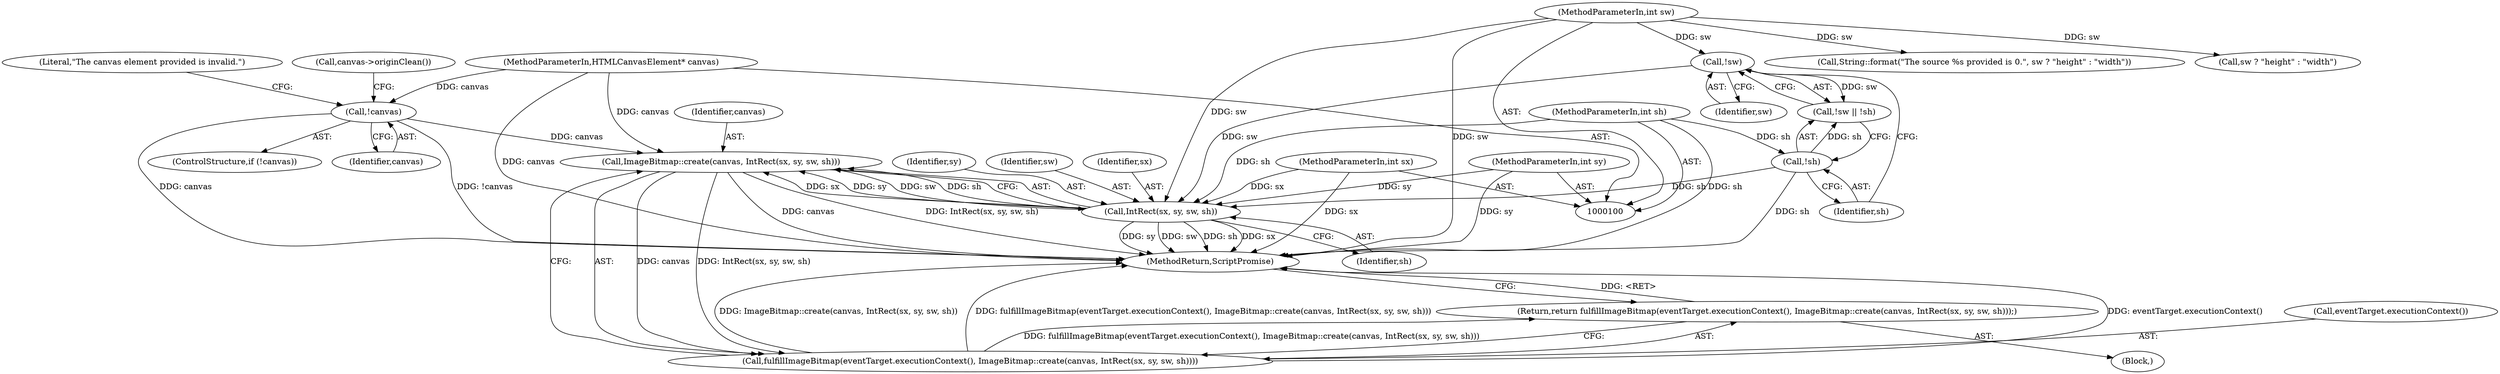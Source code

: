 digraph "1_Chrome_e9c887a80115ddc5c011380f132fe4b36359caf0@API" {
"1000147" [label="(Call,ImageBitmap::create(canvas, IntRect(sx, sy, sw, sh)))"];
"1000112" [label="(Call,!canvas)"];
"1000102" [label="(MethodParameterIn,HTMLCanvasElement* canvas)"];
"1000149" [label="(Call,IntRect(sx, sy, sw, sh))"];
"1000103" [label="(MethodParameterIn,int sx)"];
"1000104" [label="(MethodParameterIn,int sy)"];
"1000129" [label="(Call,!sw)"];
"1000105" [label="(MethodParameterIn,int sw)"];
"1000131" [label="(Call,!sh)"];
"1000106" [label="(MethodParameterIn,int sh)"];
"1000145" [label="(Call,fulfillImageBitmap(eventTarget.executionContext(), ImageBitmap::create(canvas, IntRect(sx, sy, sw, sh))))"];
"1000144" [label="(Return,return fulfillImageBitmap(eventTarget.executionContext(), ImageBitmap::create(canvas, IntRect(sx, sy, sw, sh)));)"];
"1000148" [label="(Identifier,canvas)"];
"1000136" [label="(Call,String::format(\"The source %s provided is 0.\", sw ? \"height\" : \"width\"))"];
"1000151" [label="(Identifier,sy)"];
"1000146" [label="(Call,eventTarget.executionContext())"];
"1000113" [label="(Identifier,canvas)"];
"1000104" [label="(MethodParameterIn,int sy)"];
"1000145" [label="(Call,fulfillImageBitmap(eventTarget.executionContext(), ImageBitmap::create(canvas, IntRect(sx, sy, sw, sh))))"];
"1000116" [label="(Literal,\"The canvas element provided is invalid.\")"];
"1000132" [label="(Identifier,sh)"];
"1000144" [label="(Return,return fulfillImageBitmap(eventTarget.executionContext(), ImageBitmap::create(canvas, IntRect(sx, sy, sw, sh)));)"];
"1000111" [label="(ControlStructure,if (!canvas))"];
"1000131" [label="(Call,!sh)"];
"1000112" [label="(Call,!canvas)"];
"1000103" [label="(MethodParameterIn,int sx)"];
"1000147" [label="(Call,ImageBitmap::create(canvas, IntRect(sx, sy, sw, sh)))"];
"1000152" [label="(Identifier,sw)"];
"1000150" [label="(Identifier,sx)"];
"1000108" [label="(Block,)"];
"1000153" [label="(Identifier,sh)"];
"1000121" [label="(Call,canvas->originClean())"];
"1000129" [label="(Call,!sw)"];
"1000149" [label="(Call,IntRect(sx, sy, sw, sh))"];
"1000138" [label="(Call,sw ? \"height\" : \"width\")"];
"1000105" [label="(MethodParameterIn,int sw)"];
"1000154" [label="(MethodReturn,ScriptPromise)"];
"1000130" [label="(Identifier,sw)"];
"1000128" [label="(Call,!sw || !sh)"];
"1000106" [label="(MethodParameterIn,int sh)"];
"1000102" [label="(MethodParameterIn,HTMLCanvasElement* canvas)"];
"1000147" -> "1000145"  [label="AST: "];
"1000147" -> "1000149"  [label="CFG: "];
"1000148" -> "1000147"  [label="AST: "];
"1000149" -> "1000147"  [label="AST: "];
"1000145" -> "1000147"  [label="CFG: "];
"1000147" -> "1000154"  [label="DDG: IntRect(sx, sy, sw, sh)"];
"1000147" -> "1000154"  [label="DDG: canvas"];
"1000147" -> "1000145"  [label="DDG: canvas"];
"1000147" -> "1000145"  [label="DDG: IntRect(sx, sy, sw, sh)"];
"1000112" -> "1000147"  [label="DDG: canvas"];
"1000102" -> "1000147"  [label="DDG: canvas"];
"1000149" -> "1000147"  [label="DDG: sx"];
"1000149" -> "1000147"  [label="DDG: sy"];
"1000149" -> "1000147"  [label="DDG: sw"];
"1000149" -> "1000147"  [label="DDG: sh"];
"1000112" -> "1000111"  [label="AST: "];
"1000112" -> "1000113"  [label="CFG: "];
"1000113" -> "1000112"  [label="AST: "];
"1000116" -> "1000112"  [label="CFG: "];
"1000121" -> "1000112"  [label="CFG: "];
"1000112" -> "1000154"  [label="DDG: !canvas"];
"1000112" -> "1000154"  [label="DDG: canvas"];
"1000102" -> "1000112"  [label="DDG: canvas"];
"1000102" -> "1000100"  [label="AST: "];
"1000102" -> "1000154"  [label="DDG: canvas"];
"1000149" -> "1000153"  [label="CFG: "];
"1000150" -> "1000149"  [label="AST: "];
"1000151" -> "1000149"  [label="AST: "];
"1000152" -> "1000149"  [label="AST: "];
"1000153" -> "1000149"  [label="AST: "];
"1000149" -> "1000154"  [label="DDG: sw"];
"1000149" -> "1000154"  [label="DDG: sh"];
"1000149" -> "1000154"  [label="DDG: sx"];
"1000149" -> "1000154"  [label="DDG: sy"];
"1000103" -> "1000149"  [label="DDG: sx"];
"1000104" -> "1000149"  [label="DDG: sy"];
"1000129" -> "1000149"  [label="DDG: sw"];
"1000105" -> "1000149"  [label="DDG: sw"];
"1000131" -> "1000149"  [label="DDG: sh"];
"1000106" -> "1000149"  [label="DDG: sh"];
"1000103" -> "1000100"  [label="AST: "];
"1000103" -> "1000154"  [label="DDG: sx"];
"1000104" -> "1000100"  [label="AST: "];
"1000104" -> "1000154"  [label="DDG: sy"];
"1000129" -> "1000128"  [label="AST: "];
"1000129" -> "1000130"  [label="CFG: "];
"1000130" -> "1000129"  [label="AST: "];
"1000132" -> "1000129"  [label="CFG: "];
"1000128" -> "1000129"  [label="CFG: "];
"1000129" -> "1000128"  [label="DDG: sw"];
"1000105" -> "1000129"  [label="DDG: sw"];
"1000105" -> "1000100"  [label="AST: "];
"1000105" -> "1000154"  [label="DDG: sw"];
"1000105" -> "1000136"  [label="DDG: sw"];
"1000105" -> "1000138"  [label="DDG: sw"];
"1000131" -> "1000128"  [label="AST: "];
"1000131" -> "1000132"  [label="CFG: "];
"1000132" -> "1000131"  [label="AST: "];
"1000128" -> "1000131"  [label="CFG: "];
"1000131" -> "1000154"  [label="DDG: sh"];
"1000131" -> "1000128"  [label="DDG: sh"];
"1000106" -> "1000131"  [label="DDG: sh"];
"1000106" -> "1000100"  [label="AST: "];
"1000106" -> "1000154"  [label="DDG: sh"];
"1000145" -> "1000144"  [label="AST: "];
"1000146" -> "1000145"  [label="AST: "];
"1000144" -> "1000145"  [label="CFG: "];
"1000145" -> "1000154"  [label="DDG: eventTarget.executionContext()"];
"1000145" -> "1000154"  [label="DDG: ImageBitmap::create(canvas, IntRect(sx, sy, sw, sh))"];
"1000145" -> "1000154"  [label="DDG: fulfillImageBitmap(eventTarget.executionContext(), ImageBitmap::create(canvas, IntRect(sx, sy, sw, sh)))"];
"1000145" -> "1000144"  [label="DDG: fulfillImageBitmap(eventTarget.executionContext(), ImageBitmap::create(canvas, IntRect(sx, sy, sw, sh)))"];
"1000144" -> "1000108"  [label="AST: "];
"1000154" -> "1000144"  [label="CFG: "];
"1000144" -> "1000154"  [label="DDG: <RET>"];
}

